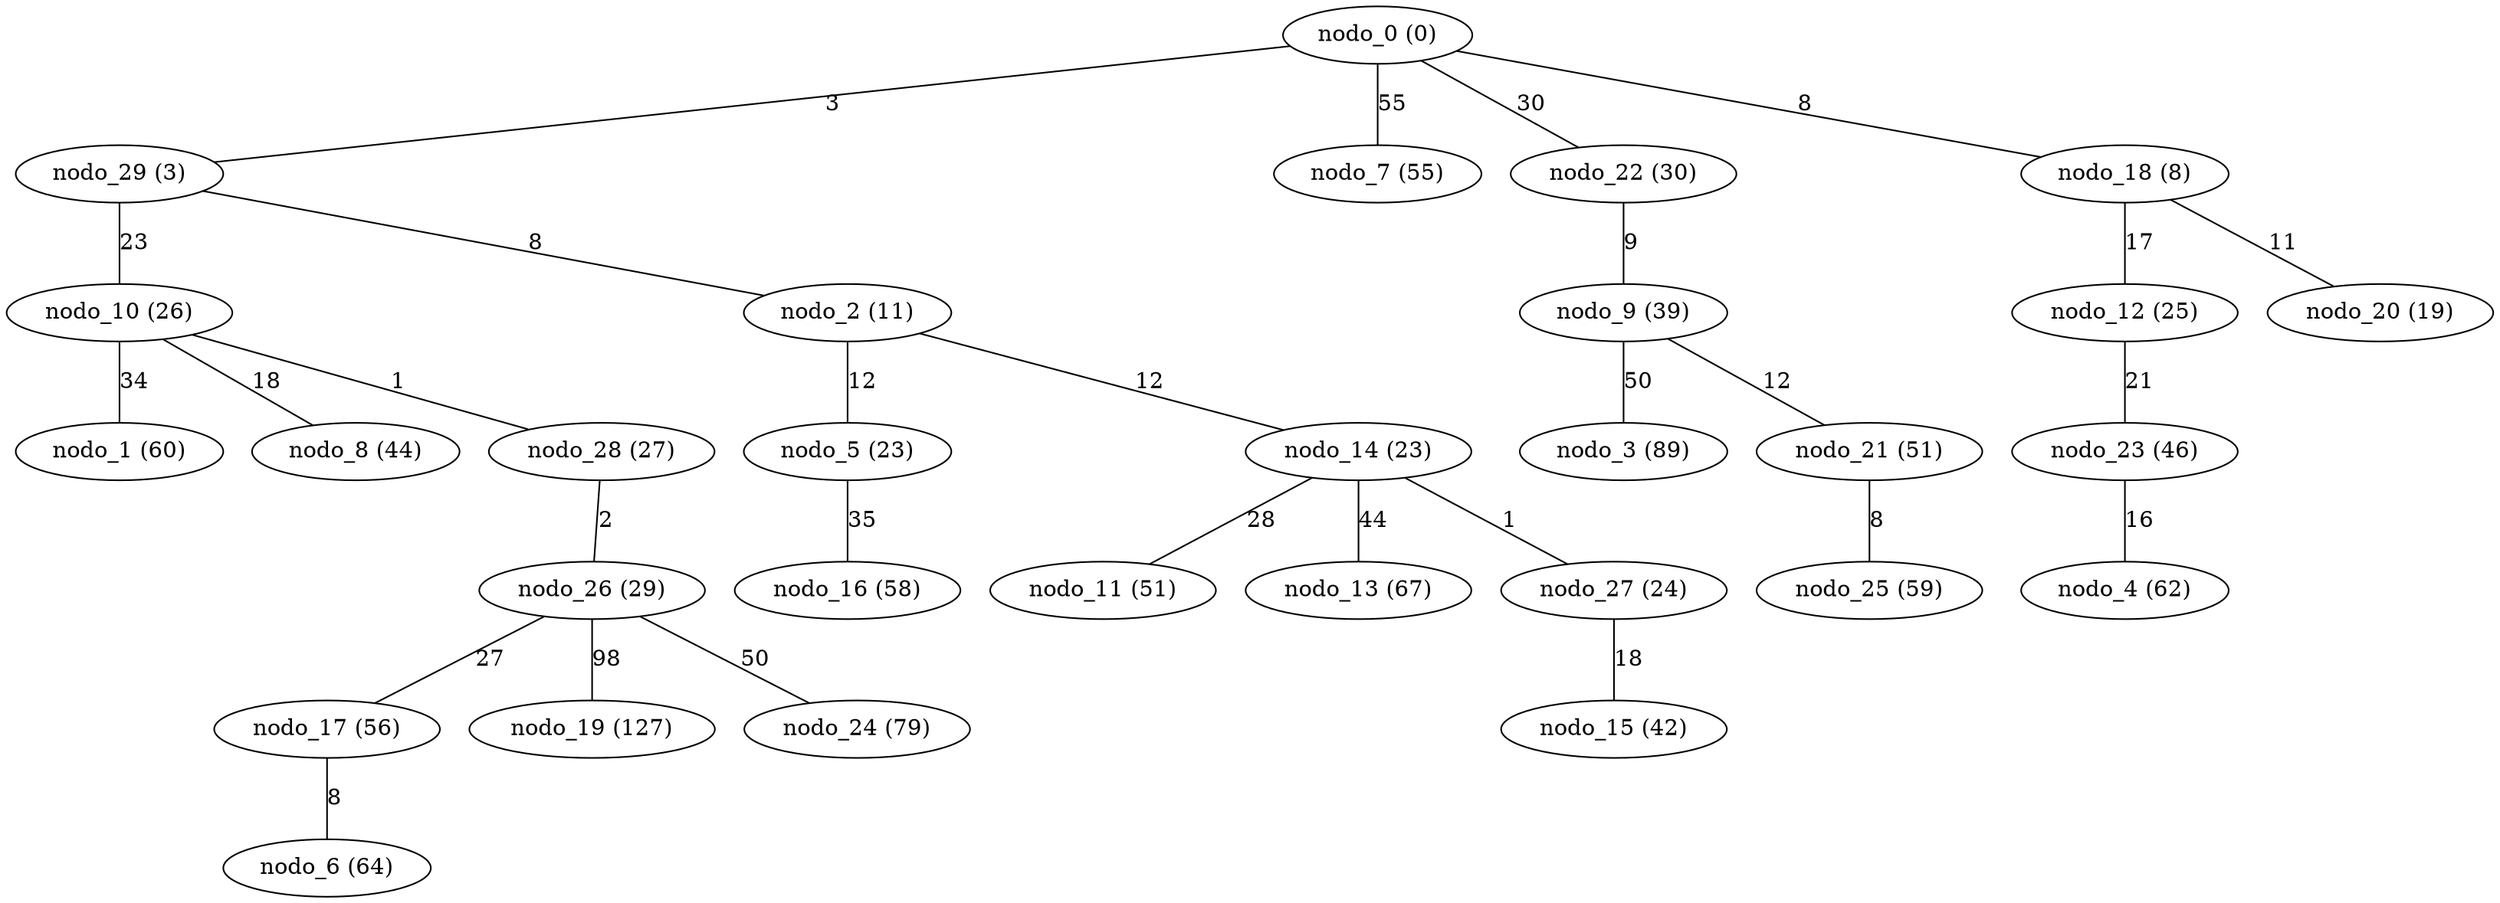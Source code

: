 graph gen_gilbert_30_dijkstra {
 "nodo_10 (26)" -- "nodo_1 (60)" [label=34 weight=34]
 "nodo_29 (3)" -- "nodo_2 (11)" [label=8 weight=8]
 "nodo_9 (39)" -- "nodo_3 (89)" [label=50 weight=50]
 "nodo_23 (46)" -- "nodo_4 (62)" [label=16 weight=16]
 "nodo_2 (11)" -- "nodo_5 (23)" [label=12 weight=12]
 "nodo_17 (56)" -- "nodo_6 (64)" [label=8 weight=8]
 "nodo_0 (0)" -- "nodo_7 (55)" [label=55 weight=55]
 "nodo_10 (26)" -- "nodo_8 (44)" [label=18 weight=18]
 "nodo_22 (30)" -- "nodo_9 (39)" [label=9 weight=9]
 "nodo_29 (3)" -- "nodo_10 (26)" [label=23 weight=23]
 "nodo_14 (23)" -- "nodo_11 (51)" [label=28 weight=28]
 "nodo_18 (8)" -- "nodo_12 (25)" [label=17 weight=17]
 "nodo_14 (23)" -- "nodo_13 (67)" [label=44 weight=44]
 "nodo_2 (11)" -- "nodo_14 (23)" [label=12 weight=12]
 "nodo_27 (24)" -- "nodo_15 (42)" [label=18 weight=18]
 "nodo_5 (23)" -- "nodo_16 (58)" [label=35 weight=35]
 "nodo_26 (29)" -- "nodo_17 (56)" [label=27 weight=27]
 "nodo_0 (0)" -- "nodo_18 (8)" [label=8 weight=8]
 "nodo_26 (29)" -- "nodo_19 (127)" [label=98 weight=98]
 "nodo_18 (8)" -- "nodo_20 (19)" [label=11 weight=11]
 "nodo_9 (39)" -- "nodo_21 (51)" [label=12 weight=12]
 "nodo_0 (0)" -- "nodo_22 (30)" [label=30 weight=30]
 "nodo_12 (25)" -- "nodo_23 (46)" [label=21 weight=21]
 "nodo_26 (29)" -- "nodo_24 (79)" [label=50 weight=50]
 "nodo_21 (51)" -- "nodo_25 (59)" [label=8 weight=8]
 "nodo_28 (27)" -- "nodo_26 (29)" [label=2 weight=2]
 "nodo_14 (23)" -- "nodo_27 (24)" [label=1 weight=1]
 "nodo_10 (26)" -- "nodo_28 (27)" [label=1 weight=1]
 "nodo_0 (0)" -- "nodo_29 (3)" [label=3 weight=3]
}